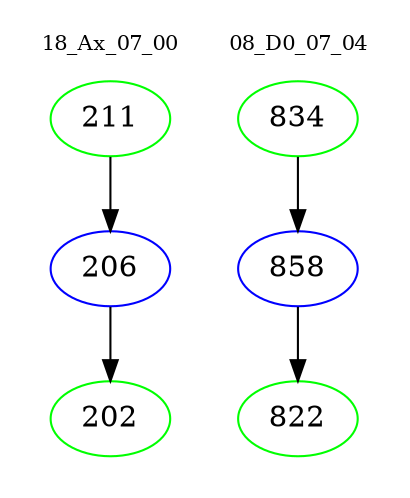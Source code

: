 digraph{
subgraph cluster_0 {
color = white
label = "18_Ax_07_00";
fontsize=10;
T0_211 [label="211", color="green"]
T0_211 -> T0_206 [color="black"]
T0_206 [label="206", color="blue"]
T0_206 -> T0_202 [color="black"]
T0_202 [label="202", color="green"]
}
subgraph cluster_1 {
color = white
label = "08_D0_07_04";
fontsize=10;
T1_834 [label="834", color="green"]
T1_834 -> T1_858 [color="black"]
T1_858 [label="858", color="blue"]
T1_858 -> T1_822 [color="black"]
T1_822 [label="822", color="green"]
}
}
